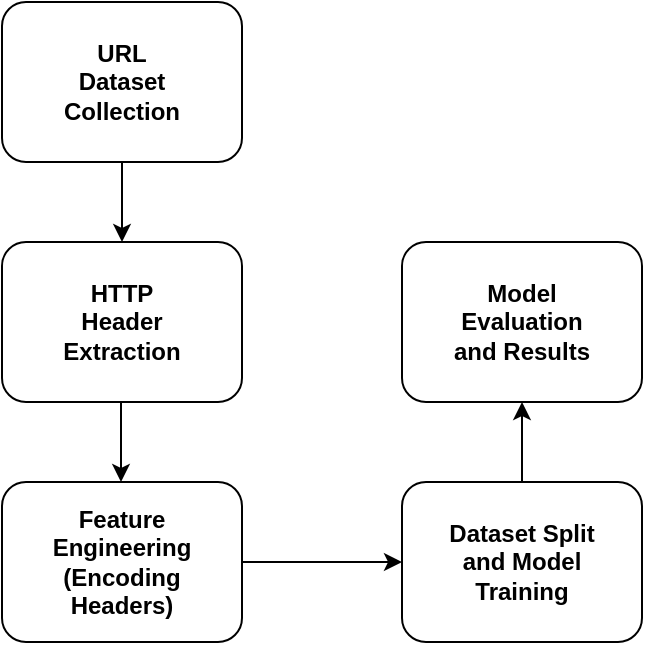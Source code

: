 <mxfile version="28.0.4">
  <diagram name="Page-1" id="sXO11ZNh20x1q4b52lDG">
    <mxGraphModel dx="1281" dy="562" grid="1" gridSize="10" guides="1" tooltips="1" connect="1" arrows="1" fold="1" page="1" pageScale="1" pageWidth="850" pageHeight="1100" math="0" shadow="0">
      <root>
        <mxCell id="0" />
        <mxCell id="1" parent="0" />
        <mxCell id="OssVyF0qTxRA_U9AsGxy-1" value="" style="rounded=1;whiteSpace=wrap;html=1;fontStyle=1" vertex="1" parent="1">
          <mxGeometry x="120" y="120" width="120" height="80" as="geometry" />
        </mxCell>
        <mxCell id="OssVyF0qTxRA_U9AsGxy-2" value="" style="endArrow=classic;html=1;rounded=0;exitX=0.5;exitY=1;exitDx=0;exitDy=0;fontStyle=1" edge="1" parent="1" source="OssVyF0qTxRA_U9AsGxy-1">
          <mxGeometry width="50" height="50" relative="1" as="geometry">
            <mxPoint x="240" y="320" as="sourcePoint" />
            <mxPoint x="180" y="240" as="targetPoint" />
          </mxGeometry>
        </mxCell>
        <mxCell id="OssVyF0qTxRA_U9AsGxy-3" value="" style="rounded=1;whiteSpace=wrap;html=1;fontStyle=1" vertex="1" parent="1">
          <mxGeometry x="120" y="240" width="120" height="80" as="geometry" />
        </mxCell>
        <mxCell id="OssVyF0qTxRA_U9AsGxy-4" value="" style="rounded=1;whiteSpace=wrap;html=1;fontStyle=1" vertex="1" parent="1">
          <mxGeometry x="120" y="360" width="120" height="80" as="geometry" />
        </mxCell>
        <mxCell id="OssVyF0qTxRA_U9AsGxy-6" value="" style="endArrow=classic;html=1;rounded=0;exitX=0.5;exitY=1;exitDx=0;exitDy=0;fontStyle=1" edge="1" parent="1">
          <mxGeometry width="50" height="50" relative="1" as="geometry">
            <mxPoint x="179.5" y="320" as="sourcePoint" />
            <mxPoint x="179.5" y="360" as="targetPoint" />
          </mxGeometry>
        </mxCell>
        <mxCell id="OssVyF0qTxRA_U9AsGxy-7" value="" style="rounded=1;whiteSpace=wrap;html=1;fontStyle=1" vertex="1" parent="1">
          <mxGeometry x="320" y="360" width="120" height="80" as="geometry" />
        </mxCell>
        <mxCell id="OssVyF0qTxRA_U9AsGxy-8" value="" style="endArrow=classic;html=1;rounded=0;exitX=1;exitY=0.5;exitDx=0;exitDy=0;entryX=0;entryY=0.5;entryDx=0;entryDy=0;fontStyle=1" edge="1" parent="1" source="OssVyF0qTxRA_U9AsGxy-4" target="OssVyF0qTxRA_U9AsGxy-7">
          <mxGeometry width="50" height="50" relative="1" as="geometry">
            <mxPoint x="240" y="320" as="sourcePoint" />
            <mxPoint x="290" y="270" as="targetPoint" />
          </mxGeometry>
        </mxCell>
        <mxCell id="OssVyF0qTxRA_U9AsGxy-9" value="" style="rounded=1;whiteSpace=wrap;html=1;fontStyle=1" vertex="1" parent="1">
          <mxGeometry x="320" y="240" width="120" height="80" as="geometry" />
        </mxCell>
        <mxCell id="OssVyF0qTxRA_U9AsGxy-10" value="" style="endArrow=classic;html=1;rounded=0;exitX=0.5;exitY=0;exitDx=0;exitDy=0;entryX=0.5;entryY=1;entryDx=0;entryDy=0;fontStyle=1" edge="1" parent="1" source="OssVyF0qTxRA_U9AsGxy-7" target="OssVyF0qTxRA_U9AsGxy-9">
          <mxGeometry width="50" height="50" relative="1" as="geometry">
            <mxPoint x="240" y="320" as="sourcePoint" />
            <mxPoint x="290" y="270" as="targetPoint" />
          </mxGeometry>
        </mxCell>
        <mxCell id="OssVyF0qTxRA_U9AsGxy-11" value="&lt;font face=&quot;Helvetica&quot; style=&quot;font-size: 12px;&quot;&gt;URL Dataset Collection&lt;/font&gt;" style="text;html=1;align=center;verticalAlign=middle;whiteSpace=wrap;rounded=0;fontStyle=1" vertex="1" parent="1">
          <mxGeometry x="150" y="145" width="60" height="30" as="geometry" />
        </mxCell>
        <mxCell id="OssVyF0qTxRA_U9AsGxy-12" value="&lt;font face=&quot;Helvetica&quot; style=&quot;font-size: 12px;&quot;&gt;HTTP Header Extraction&lt;/font&gt;" style="text;html=1;align=center;verticalAlign=middle;whiteSpace=wrap;rounded=0;fontStyle=1" vertex="1" parent="1">
          <mxGeometry x="150" y="265" width="60" height="30" as="geometry" />
        </mxCell>
        <mxCell id="OssVyF0qTxRA_U9AsGxy-13" value="&lt;font face=&quot;Helvetica&quot; style=&quot;font-size: 12px;&quot;&gt;Feature Engineering (Encoding Headers)&lt;/font&gt;" style="text;html=1;align=center;verticalAlign=middle;whiteSpace=wrap;rounded=0;fontStyle=1" vertex="1" parent="1">
          <mxGeometry x="125" y="385" width="110" height="30" as="geometry" />
        </mxCell>
        <mxCell id="OssVyF0qTxRA_U9AsGxy-14" value="&lt;font face=&quot;Helvetica&quot; style=&quot;font-size: 12px;&quot;&gt;Dataset Split and Model Training&lt;/font&gt;" style="text;html=1;align=center;verticalAlign=middle;whiteSpace=wrap;rounded=0;fontStyle=1" vertex="1" parent="1">
          <mxGeometry x="340" y="385" width="80" height="30" as="geometry" />
        </mxCell>
        <mxCell id="OssVyF0qTxRA_U9AsGxy-16" value="&lt;font face=&quot;Helvetica&quot; style=&quot;font-size: 12px;&quot;&gt;Model Evaluation and Results&lt;/font&gt;" style="text;html=1;align=center;verticalAlign=middle;whiteSpace=wrap;rounded=0;fontStyle=1" vertex="1" parent="1">
          <mxGeometry x="340" y="265" width="80" height="30" as="geometry" />
        </mxCell>
      </root>
    </mxGraphModel>
  </diagram>
</mxfile>
